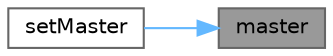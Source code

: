 digraph "master"
{
 // LATEX_PDF_SIZE
  bgcolor="transparent";
  edge [fontname=Helvetica,fontsize=10,labelfontname=Helvetica,labelfontsize=10];
  node [fontname=Helvetica,fontsize=10,shape=box,height=0.2,width=0.4];
  rankdir="RL";
  Node1 [id="Node000001",label="master",height=0.2,width=0.4,color="gray40", fillcolor="grey60", style="filled", fontcolor="black",tooltip=" "];
  Node1 -> Node2 [id="edge1_Node000001_Node000002",dir="back",color="steelblue1",style="solid",tooltip=" "];
  Node2 [id="Node000002",label="setMaster",height=0.2,width=0.4,color="grey40", fillcolor="white", style="filled",URL="$classFoam_1_1epsilonWallFunctionFvPatchScalarField.html#af62f4355fcee4da87dbdf3b365d3d73a",tooltip=" "];
}
